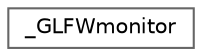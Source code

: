 digraph "类继承关系图"
{
 // LATEX_PDF_SIZE
  bgcolor="transparent";
  edge [fontname=Helvetica,fontsize=10,labelfontname=Helvetica,labelfontsize=10];
  node [fontname=Helvetica,fontsize=10,shape=box,height=0.2,width=0.4];
  rankdir="LR";
  Node0 [id="Node000000",label="_GLFWmonitor",height=0.2,width=0.4,color="grey40", fillcolor="white", style="filled",URL="$struct___g_l_f_wmonitor.html",tooltip=" "];
}
